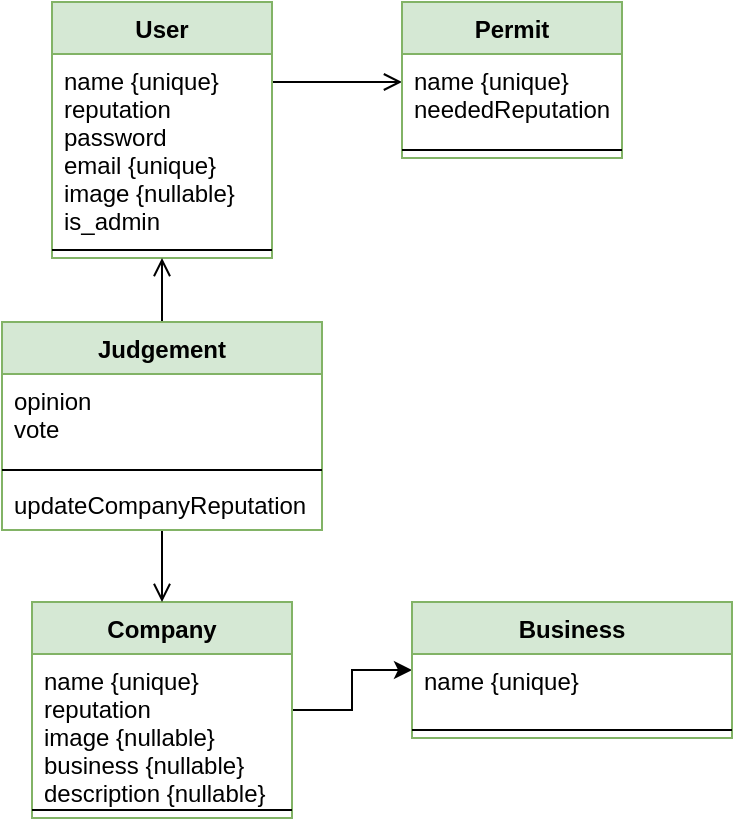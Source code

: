 <mxfile version="11.1.4" type="github"><diagram id="hcMLVL2qU2VeMhfbiuDd" name="Page-1"><mxGraphModel dx="1422" dy="764" grid="1" gridSize="10" guides="1" tooltips="1" connect="1" arrows="1" fold="1" page="1" pageScale="1" pageWidth="827" pageHeight="1169" math="0" shadow="0"><root><mxCell id="0"/><mxCell id="1" parent="0"/><mxCell id="e_eRxwL6OVWULEMBcQlv-32" style="edgeStyle=orthogonalEdgeStyle;rounded=0;orthogonalLoop=1;jettySize=auto;html=1;endArrow=open;endFill=0;endSize=7;strokeWidth=1;" parent="1" source="h-7PFxizEycJoUrPXvko-6" target="e_eRxwL6OVWULEMBcQlv-28" edge="1"><mxGeometry relative="1" as="geometry"><Array as="points"><mxPoint x="160" y="40"/><mxPoint x="160" y="40"/></Array></mxGeometry></mxCell><mxCell id="h-7PFxizEycJoUrPXvko-6" value="User" style="swimlane;fontStyle=1;align=center;verticalAlign=top;childLayout=stackLayout;horizontal=1;startSize=26;horizontalStack=0;resizeParent=1;resizeParentMax=0;resizeLast=0;collapsible=1;marginBottom=0;fillColor=#d5e8d4;strokeColor=#82b366;" parent="1" vertex="1"><mxGeometry x="25" width="110" height="128" as="geometry"/></mxCell><mxCell id="h-7PFxizEycJoUrPXvko-7" value="name {unique}&#10;reputation&#10;password&#10;email {unique}&#10;image {nullable}&#10;is_admin&#10;" style="text;strokeColor=none;fillColor=none;align=left;verticalAlign=top;spacingLeft=4;spacingRight=4;overflow=hidden;rotatable=0;points=[[0,0.5],[1,0.5]];portConstraint=eastwest;" parent="h-7PFxizEycJoUrPXvko-6" vertex="1"><mxGeometry y="26" width="110" height="94" as="geometry"/></mxCell><mxCell id="h-7PFxizEycJoUrPXvko-8" value="" style="line;strokeWidth=1;fillColor=none;align=left;verticalAlign=middle;spacingTop=-1;spacingLeft=3;spacingRight=3;rotatable=0;labelPosition=right;points=[];portConstraint=eastwest;" parent="h-7PFxizEycJoUrPXvko-6" vertex="1"><mxGeometry y="120" width="110" height="8" as="geometry"/></mxCell><mxCell id="FMg-48KCLpZm9Q9tBn-s-5" style="edgeStyle=orthogonalEdgeStyle;rounded=0;orthogonalLoop=1;jettySize=auto;html=1;" parent="1" source="e_eRxwL6OVWULEMBcQlv-6" target="FMg-48KCLpZm9Q9tBn-s-1" edge="1"><mxGeometry relative="1" as="geometry"/></mxCell><mxCell id="e_eRxwL6OVWULEMBcQlv-6" value="Company" style="swimlane;fontStyle=1;align=center;verticalAlign=top;childLayout=stackLayout;horizontal=1;startSize=26;horizontalStack=0;resizeParent=1;resizeParentMax=0;resizeLast=0;collapsible=1;marginBottom=0;fillColor=#d5e8d4;strokeColor=#82b366;" parent="1" vertex="1"><mxGeometry x="15" y="300" width="130" height="108" as="geometry"/></mxCell><mxCell id="e_eRxwL6OVWULEMBcQlv-7" value="name {unique}&#10;reputation&#10;image {nullable}&#10;business {nullable}&#10;description {nullable}&#10;" style="text;strokeColor=none;fillColor=none;align=left;verticalAlign=top;spacingLeft=4;spacingRight=4;overflow=hidden;rotatable=0;points=[[0,0.5],[1,0.5]];portConstraint=eastwest;" parent="e_eRxwL6OVWULEMBcQlv-6" vertex="1"><mxGeometry y="26" width="130" height="74" as="geometry"/></mxCell><mxCell id="e_eRxwL6OVWULEMBcQlv-8" value="" style="line;strokeWidth=1;fillColor=none;align=left;verticalAlign=middle;spacingTop=-1;spacingLeft=3;spacingRight=3;rotatable=0;labelPosition=right;points=[];portConstraint=eastwest;" parent="e_eRxwL6OVWULEMBcQlv-6" vertex="1"><mxGeometry y="100" width="130" height="8" as="geometry"/></mxCell><mxCell id="e_eRxwL6OVWULEMBcQlv-13" style="edgeStyle=orthogonalEdgeStyle;rounded=0;orthogonalLoop=1;jettySize=auto;html=1;endArrow=open;endFill=0;endSize=7;strokeWidth=1;" parent="1" source="e_eRxwL6OVWULEMBcQlv-21" target="h-7PFxizEycJoUrPXvko-6" edge="1"><mxGeometry relative="1" as="geometry"><mxPoint x="80" y="190" as="sourcePoint"/></mxGeometry></mxCell><mxCell id="e_eRxwL6OVWULEMBcQlv-14" style="edgeStyle=orthogonalEdgeStyle;rounded=0;orthogonalLoop=1;jettySize=auto;html=1;endArrow=open;endFill=0;endSize=7;strokeWidth=1;" parent="1" source="e_eRxwL6OVWULEMBcQlv-21" target="e_eRxwL6OVWULEMBcQlv-6" edge="1"><mxGeometry relative="1" as="geometry"><mxPoint x="80" y="276" as="sourcePoint"/></mxGeometry></mxCell><mxCell id="e_eRxwL6OVWULEMBcQlv-21" value="Judgement" style="swimlane;fontStyle=1;align=center;verticalAlign=top;childLayout=stackLayout;horizontal=1;startSize=26;horizontalStack=0;resizeParent=1;resizeParentMax=0;resizeLast=0;collapsible=1;marginBottom=0;fillColor=#d5e8d4;strokeColor=#82b366;" parent="1" vertex="1"><mxGeometry y="160" width="160" height="104" as="geometry"/></mxCell><mxCell id="e_eRxwL6OVWULEMBcQlv-22" value="opinion&#10;vote" style="text;strokeColor=none;fillColor=none;align=left;verticalAlign=top;spacingLeft=4;spacingRight=4;overflow=hidden;rotatable=0;points=[[0,0.5],[1,0.5]];portConstraint=eastwest;" parent="e_eRxwL6OVWULEMBcQlv-21" vertex="1"><mxGeometry y="26" width="160" height="44" as="geometry"/></mxCell><mxCell id="e_eRxwL6OVWULEMBcQlv-23" value="" style="line;strokeWidth=1;fillColor=none;align=left;verticalAlign=middle;spacingTop=-1;spacingLeft=3;spacingRight=3;rotatable=0;labelPosition=right;points=[];portConstraint=eastwest;" parent="e_eRxwL6OVWULEMBcQlv-21" vertex="1"><mxGeometry y="70" width="160" height="8" as="geometry"/></mxCell><mxCell id="e_eRxwL6OVWULEMBcQlv-24" value="updateCompanyReputation" style="text;strokeColor=none;fillColor=none;align=left;verticalAlign=top;spacingLeft=4;spacingRight=4;overflow=hidden;rotatable=0;points=[[0,0.5],[1,0.5]];portConstraint=eastwest;" parent="e_eRxwL6OVWULEMBcQlv-21" vertex="1"><mxGeometry y="78" width="160" height="26" as="geometry"/></mxCell><mxCell id="e_eRxwL6OVWULEMBcQlv-28" value="Permit" style="swimlane;fontStyle=1;align=center;verticalAlign=top;childLayout=stackLayout;horizontal=1;startSize=26;horizontalStack=0;resizeParent=1;resizeParentMax=0;resizeLast=0;collapsible=1;marginBottom=0;fillColor=#d5e8d4;strokeColor=#82b366;" parent="1" vertex="1"><mxGeometry x="200" width="110" height="78" as="geometry"/></mxCell><mxCell id="e_eRxwL6OVWULEMBcQlv-29" value="name {unique}&#10;neededReputation&#10;" style="text;strokeColor=none;fillColor=none;align=left;verticalAlign=top;spacingLeft=4;spacingRight=4;overflow=hidden;rotatable=0;points=[[0,0.5],[1,0.5]];portConstraint=eastwest;" parent="e_eRxwL6OVWULEMBcQlv-28" vertex="1"><mxGeometry y="26" width="110" height="44" as="geometry"/></mxCell><mxCell id="e_eRxwL6OVWULEMBcQlv-30" value="" style="line;strokeWidth=1;fillColor=none;align=left;verticalAlign=middle;spacingTop=-1;spacingLeft=3;spacingRight=3;rotatable=0;labelPosition=right;points=[];portConstraint=eastwest;" parent="e_eRxwL6OVWULEMBcQlv-28" vertex="1"><mxGeometry y="70" width="110" height="8" as="geometry"/></mxCell><mxCell id="FMg-48KCLpZm9Q9tBn-s-1" value="Business" style="swimlane;fontStyle=1;align=center;verticalAlign=top;childLayout=stackLayout;horizontal=1;startSize=26;horizontalStack=0;resizeParent=1;resizeParentMax=0;resizeLast=0;collapsible=1;marginBottom=0;fillColor=#d5e8d4;strokeColor=#82b366;" parent="1" vertex="1"><mxGeometry x="205" y="300" width="160" height="68" as="geometry"/></mxCell><mxCell id="FMg-48KCLpZm9Q9tBn-s-2" value="name {unique}" style="text;strokeColor=none;fillColor=none;align=left;verticalAlign=top;spacingLeft=4;spacingRight=4;overflow=hidden;rotatable=0;points=[[0,0.5],[1,0.5]];portConstraint=eastwest;" parent="FMg-48KCLpZm9Q9tBn-s-1" vertex="1"><mxGeometry y="26" width="160" height="34" as="geometry"/></mxCell><mxCell id="FMg-48KCLpZm9Q9tBn-s-3" value="" style="line;strokeWidth=1;fillColor=none;align=left;verticalAlign=middle;spacingTop=-1;spacingLeft=3;spacingRight=3;rotatable=0;labelPosition=right;points=[];portConstraint=eastwest;" parent="FMg-48KCLpZm9Q9tBn-s-1" vertex="1"><mxGeometry y="60" width="160" height="8" as="geometry"/></mxCell></root></mxGraphModel></diagram></mxfile>